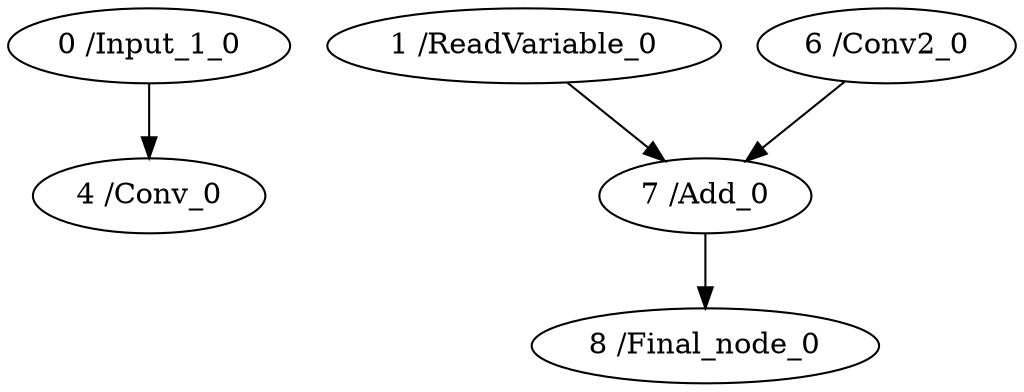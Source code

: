 strict digraph  {
"0 /Input_1_0" [id=0, type=Input_1];
"1 /ReadVariable_0" [id=1, type=ReadVariable];
"4 /Conv_0" [id=4, type=Conv];
"6 /Conv2_0" [id=6, type=Conv2];
"7 /Add_0" [id=7, type=Add];
"8 /Final_node_0" [id=8, type=Final_node];
"0 /Input_1_0" -> "4 /Conv_0";
"1 /ReadVariable_0" -> "7 /Add_0";
"6 /Conv2_0" -> "7 /Add_0";
"7 /Add_0" -> "8 /Final_node_0";
}
